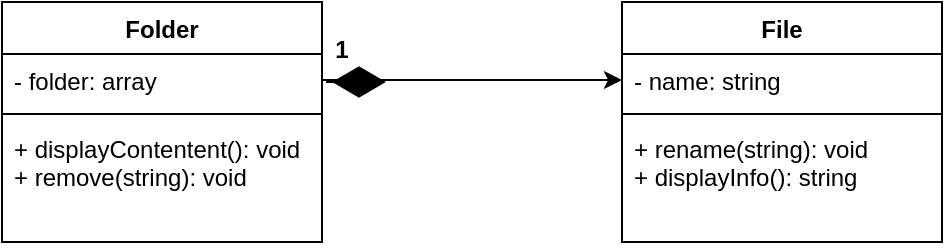 <mxfile version="15.8.6" type="github">
  <diagram id="ad8bUQHQfh8_E0zB1UY8" name="Page-1">
    <mxGraphModel dx="1038" dy="547" grid="1" gridSize="10" guides="1" tooltips="1" connect="1" arrows="1" fold="1" page="1" pageScale="1" pageWidth="827" pageHeight="1169" math="0" shadow="0">
      <root>
        <mxCell id="0" />
        <mxCell id="1" parent="0" />
        <mxCell id="qjD5uWnQJeg_fBo4-rzy-1" value="File" style="swimlane;fontStyle=1;align=center;verticalAlign=top;childLayout=stackLayout;horizontal=1;startSize=26;horizontalStack=0;resizeParent=1;resizeParentMax=0;resizeLast=0;collapsible=1;marginBottom=0;" vertex="1" parent="1">
          <mxGeometry x="380" y="40" width="160" height="120" as="geometry" />
        </mxCell>
        <mxCell id="qjD5uWnQJeg_fBo4-rzy-2" value="- name: string" style="text;strokeColor=none;fillColor=none;align=left;verticalAlign=top;spacingLeft=4;spacingRight=4;overflow=hidden;rotatable=0;points=[[0,0.5],[1,0.5]];portConstraint=eastwest;" vertex="1" parent="qjD5uWnQJeg_fBo4-rzy-1">
          <mxGeometry y="26" width="160" height="26" as="geometry" />
        </mxCell>
        <mxCell id="qjD5uWnQJeg_fBo4-rzy-3" value="" style="line;strokeWidth=1;fillColor=none;align=left;verticalAlign=middle;spacingTop=-1;spacingLeft=3;spacingRight=3;rotatable=0;labelPosition=right;points=[];portConstraint=eastwest;" vertex="1" parent="qjD5uWnQJeg_fBo4-rzy-1">
          <mxGeometry y="52" width="160" height="8" as="geometry" />
        </mxCell>
        <mxCell id="qjD5uWnQJeg_fBo4-rzy-4" value="+ rename(string): void&#xa;+ displayInfo(): string" style="text;strokeColor=none;fillColor=none;align=left;verticalAlign=top;spacingLeft=4;spacingRight=4;overflow=hidden;rotatable=0;points=[[0,0.5],[1,0.5]];portConstraint=eastwest;" vertex="1" parent="qjD5uWnQJeg_fBo4-rzy-1">
          <mxGeometry y="60" width="160" height="60" as="geometry" />
        </mxCell>
        <mxCell id="qjD5uWnQJeg_fBo4-rzy-5" value="Folder" style="swimlane;fontStyle=1;align=center;verticalAlign=top;childLayout=stackLayout;horizontal=1;startSize=26;horizontalStack=0;resizeParent=1;resizeParentMax=0;resizeLast=0;collapsible=1;marginBottom=0;" vertex="1" parent="1">
          <mxGeometry x="70" y="40" width="160" height="120" as="geometry" />
        </mxCell>
        <mxCell id="qjD5uWnQJeg_fBo4-rzy-6" value="- folder: array" style="text;strokeColor=none;fillColor=none;align=left;verticalAlign=top;spacingLeft=4;spacingRight=4;overflow=hidden;rotatable=0;points=[[0,0.5],[1,0.5]];portConstraint=eastwest;" vertex="1" parent="qjD5uWnQJeg_fBo4-rzy-5">
          <mxGeometry y="26" width="160" height="26" as="geometry" />
        </mxCell>
        <mxCell id="qjD5uWnQJeg_fBo4-rzy-7" value="" style="line;strokeWidth=1;fillColor=none;align=left;verticalAlign=middle;spacingTop=-1;spacingLeft=3;spacingRight=3;rotatable=0;labelPosition=right;points=[];portConstraint=eastwest;" vertex="1" parent="qjD5uWnQJeg_fBo4-rzy-5">
          <mxGeometry y="52" width="160" height="8" as="geometry" />
        </mxCell>
        <mxCell id="qjD5uWnQJeg_fBo4-rzy-8" value="+ displayContentent(): void&#xa;+ remove(string): void" style="text;strokeColor=none;fillColor=none;align=left;verticalAlign=top;spacingLeft=4;spacingRight=4;overflow=hidden;rotatable=0;points=[[0,0.5],[1,0.5]];portConstraint=eastwest;" vertex="1" parent="qjD5uWnQJeg_fBo4-rzy-5">
          <mxGeometry y="60" width="160" height="60" as="geometry" />
        </mxCell>
        <mxCell id="qjD5uWnQJeg_fBo4-rzy-9" style="edgeStyle=orthogonalEdgeStyle;rounded=0;orthogonalLoop=1;jettySize=auto;html=1;" edge="1" parent="1" source="qjD5uWnQJeg_fBo4-rzy-6" target="qjD5uWnQJeg_fBo4-rzy-2">
          <mxGeometry relative="1" as="geometry" />
        </mxCell>
        <mxCell id="qjD5uWnQJeg_fBo4-rzy-11" value="" style="endArrow=diamondThin;endFill=1;endSize=24;html=1;rounded=0;" edge="1" parent="1">
          <mxGeometry width="160" relative="1" as="geometry">
            <mxPoint x="232" y="80" as="sourcePoint" />
            <mxPoint x="262" y="80" as="targetPoint" />
            <Array as="points">
              <mxPoint x="242" y="80" />
            </Array>
          </mxGeometry>
        </mxCell>
        <mxCell id="qjD5uWnQJeg_fBo4-rzy-12" value="1" style="text;align=center;fontStyle=1;verticalAlign=middle;spacingLeft=3;spacingRight=3;strokeColor=none;rotatable=0;points=[[0,0.5],[1,0.5]];portConstraint=eastwest;" vertex="1" parent="1">
          <mxGeometry x="200" y="50" width="80" height="26" as="geometry" />
        </mxCell>
      </root>
    </mxGraphModel>
  </diagram>
</mxfile>

